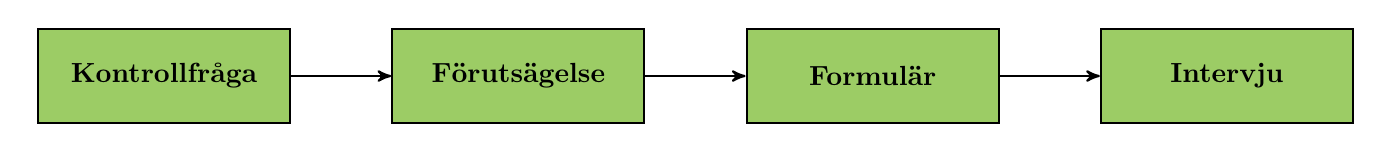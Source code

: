 \definecolor{klight_green_400}{RGB}{156, 204, 101}



\begin{tikzpicture}[x=1.5cm, y=1.5cm, ->,>=stealth',auto, thick]
\tikzset{%
  project part/.style={
    rectangle,
    draw,
    fill=klight_green_400,
    thick,
    minimum width=3.2cm,
    minimum height=1.2cm
  },
  main line/.style={
    draw,
    line width=0.25mm,
    opacity=1,
    minimum size=1cm
  },
}
% Base project nodes
\node [project part/.try] (control) at (0,0) {$\textbf{Kontrollfråga}$};
\node [project part/.try] (predict) at (3,0) {$\textbf{Förutsägelse}$};
\node [project part/.try] (form) at (6,0) {$\textbf{Formulär}$};
\node [project part/.try] (interview) at (9,0) {$\textbf{Intervju}$};


% Connect them 
\path[main line/.style={font=\sffamily\small}]
    (control) edge[right] node [left] {} (predict)
    (predict) edge[right] node [left] {} (form)
    (form) edge[right] node [left] {} (interview);
\end{tikzpicture}